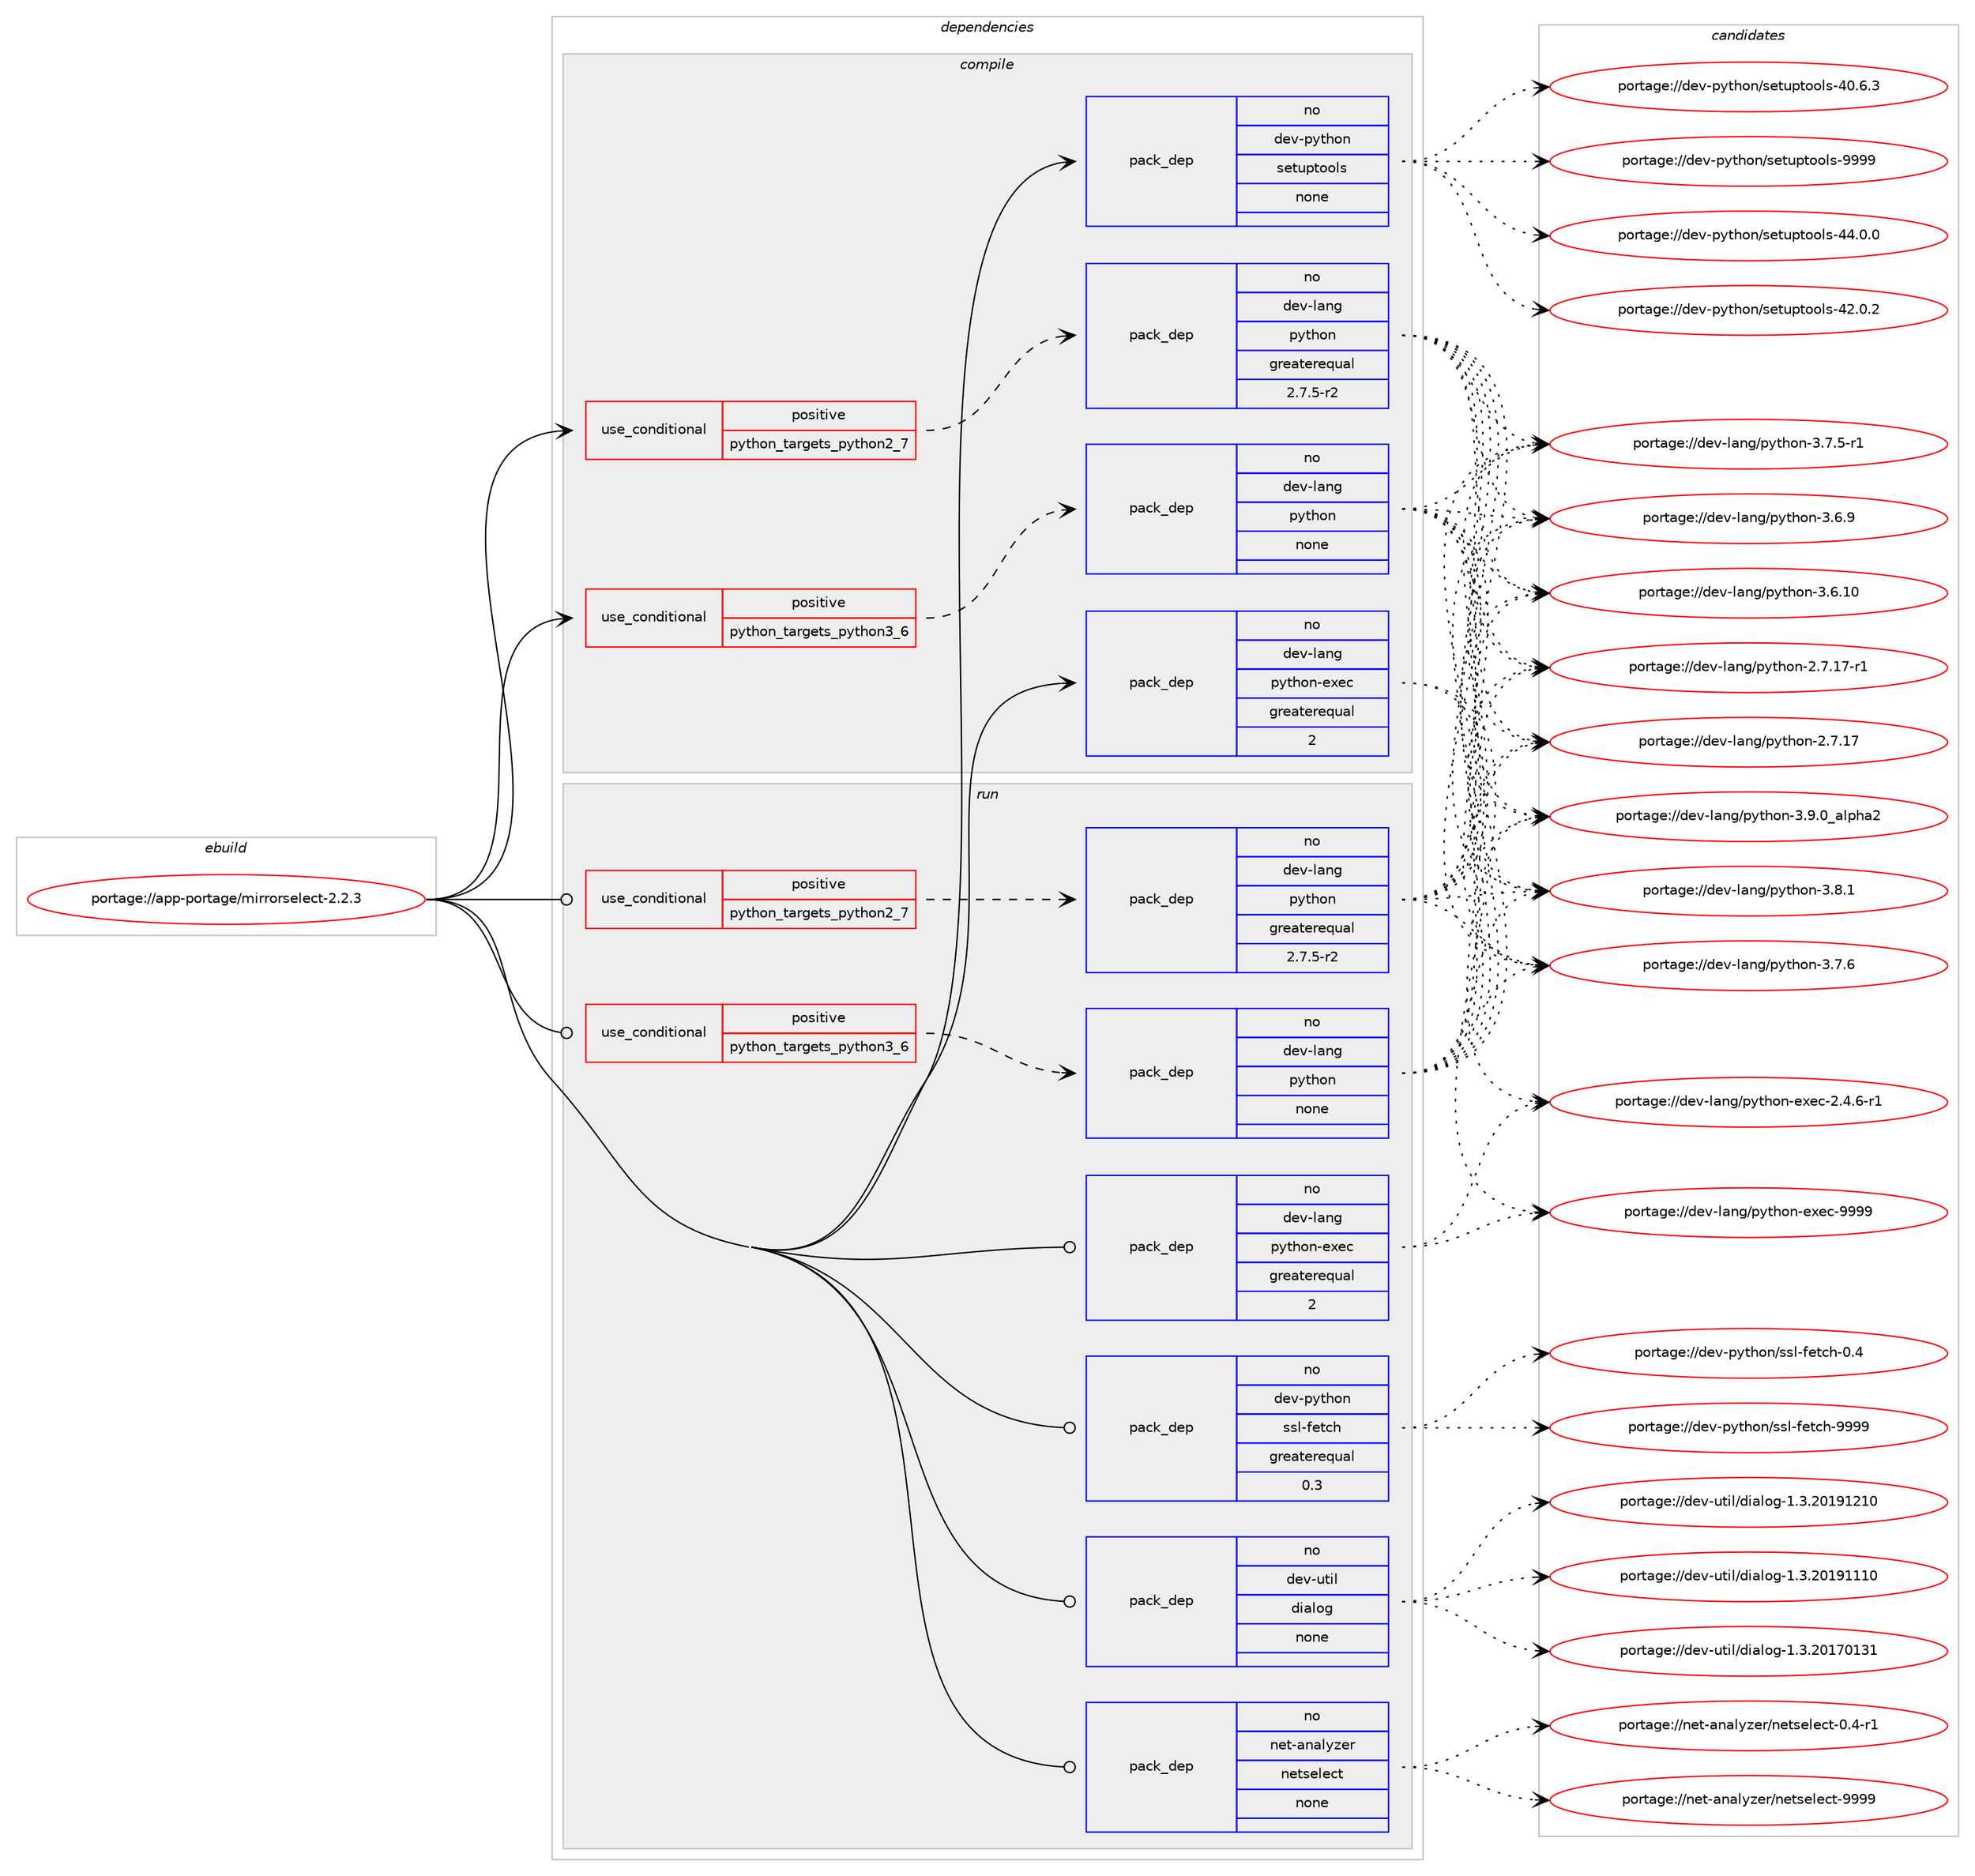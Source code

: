 digraph prolog {

# *************
# Graph options
# *************

newrank=true;
concentrate=true;
compound=true;
graph [rankdir=LR,fontname=Helvetica,fontsize=10,ranksep=1.5];#, ranksep=2.5, nodesep=0.2];
edge  [arrowhead=vee];
node  [fontname=Helvetica,fontsize=10];

# **********
# The ebuild
# **********

subgraph cluster_leftcol {
color=gray;
label=<<i>ebuild</i>>;
id [label="portage://app-portage/mirrorselect-2.2.3", color=red, width=4, href="../app-portage/mirrorselect-2.2.3.svg"];
}

# ****************
# The dependencies
# ****************

subgraph cluster_midcol {
color=gray;
label=<<i>dependencies</i>>;
subgraph cluster_compile {
fillcolor="#eeeeee";
style=filled;
label=<<i>compile</i>>;
subgraph cond141113 {
dependency601329 [label=<<TABLE BORDER="0" CELLBORDER="1" CELLSPACING="0" CELLPADDING="4"><TR><TD ROWSPAN="3" CELLPADDING="10">use_conditional</TD></TR><TR><TD>positive</TD></TR><TR><TD>python_targets_python2_7</TD></TR></TABLE>>, shape=none, color=red];
subgraph pack452183 {
dependency601330 [label=<<TABLE BORDER="0" CELLBORDER="1" CELLSPACING="0" CELLPADDING="4" WIDTH="220"><TR><TD ROWSPAN="6" CELLPADDING="30">pack_dep</TD></TR><TR><TD WIDTH="110">no</TD></TR><TR><TD>dev-lang</TD></TR><TR><TD>python</TD></TR><TR><TD>greaterequal</TD></TR><TR><TD>2.7.5-r2</TD></TR></TABLE>>, shape=none, color=blue];
}
dependency601329:e -> dependency601330:w [weight=20,style="dashed",arrowhead="vee"];
}
id:e -> dependency601329:w [weight=20,style="solid",arrowhead="vee"];
subgraph cond141114 {
dependency601331 [label=<<TABLE BORDER="0" CELLBORDER="1" CELLSPACING="0" CELLPADDING="4"><TR><TD ROWSPAN="3" CELLPADDING="10">use_conditional</TD></TR><TR><TD>positive</TD></TR><TR><TD>python_targets_python3_6</TD></TR></TABLE>>, shape=none, color=red];
subgraph pack452184 {
dependency601332 [label=<<TABLE BORDER="0" CELLBORDER="1" CELLSPACING="0" CELLPADDING="4" WIDTH="220"><TR><TD ROWSPAN="6" CELLPADDING="30">pack_dep</TD></TR><TR><TD WIDTH="110">no</TD></TR><TR><TD>dev-lang</TD></TR><TR><TD>python</TD></TR><TR><TD>none</TD></TR><TR><TD></TD></TR></TABLE>>, shape=none, color=blue];
}
dependency601331:e -> dependency601332:w [weight=20,style="dashed",arrowhead="vee"];
}
id:e -> dependency601331:w [weight=20,style="solid",arrowhead="vee"];
subgraph pack452185 {
dependency601333 [label=<<TABLE BORDER="0" CELLBORDER="1" CELLSPACING="0" CELLPADDING="4" WIDTH="220"><TR><TD ROWSPAN="6" CELLPADDING="30">pack_dep</TD></TR><TR><TD WIDTH="110">no</TD></TR><TR><TD>dev-lang</TD></TR><TR><TD>python-exec</TD></TR><TR><TD>greaterequal</TD></TR><TR><TD>2</TD></TR></TABLE>>, shape=none, color=blue];
}
id:e -> dependency601333:w [weight=20,style="solid",arrowhead="vee"];
subgraph pack452186 {
dependency601334 [label=<<TABLE BORDER="0" CELLBORDER="1" CELLSPACING="0" CELLPADDING="4" WIDTH="220"><TR><TD ROWSPAN="6" CELLPADDING="30">pack_dep</TD></TR><TR><TD WIDTH="110">no</TD></TR><TR><TD>dev-python</TD></TR><TR><TD>setuptools</TD></TR><TR><TD>none</TD></TR><TR><TD></TD></TR></TABLE>>, shape=none, color=blue];
}
id:e -> dependency601334:w [weight=20,style="solid",arrowhead="vee"];
}
subgraph cluster_compileandrun {
fillcolor="#eeeeee";
style=filled;
label=<<i>compile and run</i>>;
}
subgraph cluster_run {
fillcolor="#eeeeee";
style=filled;
label=<<i>run</i>>;
subgraph cond141115 {
dependency601335 [label=<<TABLE BORDER="0" CELLBORDER="1" CELLSPACING="0" CELLPADDING="4"><TR><TD ROWSPAN="3" CELLPADDING="10">use_conditional</TD></TR><TR><TD>positive</TD></TR><TR><TD>python_targets_python2_7</TD></TR></TABLE>>, shape=none, color=red];
subgraph pack452187 {
dependency601336 [label=<<TABLE BORDER="0" CELLBORDER="1" CELLSPACING="0" CELLPADDING="4" WIDTH="220"><TR><TD ROWSPAN="6" CELLPADDING="30">pack_dep</TD></TR><TR><TD WIDTH="110">no</TD></TR><TR><TD>dev-lang</TD></TR><TR><TD>python</TD></TR><TR><TD>greaterequal</TD></TR><TR><TD>2.7.5-r2</TD></TR></TABLE>>, shape=none, color=blue];
}
dependency601335:e -> dependency601336:w [weight=20,style="dashed",arrowhead="vee"];
}
id:e -> dependency601335:w [weight=20,style="solid",arrowhead="odot"];
subgraph cond141116 {
dependency601337 [label=<<TABLE BORDER="0" CELLBORDER="1" CELLSPACING="0" CELLPADDING="4"><TR><TD ROWSPAN="3" CELLPADDING="10">use_conditional</TD></TR><TR><TD>positive</TD></TR><TR><TD>python_targets_python3_6</TD></TR></TABLE>>, shape=none, color=red];
subgraph pack452188 {
dependency601338 [label=<<TABLE BORDER="0" CELLBORDER="1" CELLSPACING="0" CELLPADDING="4" WIDTH="220"><TR><TD ROWSPAN="6" CELLPADDING="30">pack_dep</TD></TR><TR><TD WIDTH="110">no</TD></TR><TR><TD>dev-lang</TD></TR><TR><TD>python</TD></TR><TR><TD>none</TD></TR><TR><TD></TD></TR></TABLE>>, shape=none, color=blue];
}
dependency601337:e -> dependency601338:w [weight=20,style="dashed",arrowhead="vee"];
}
id:e -> dependency601337:w [weight=20,style="solid",arrowhead="odot"];
subgraph pack452189 {
dependency601339 [label=<<TABLE BORDER="0" CELLBORDER="1" CELLSPACING="0" CELLPADDING="4" WIDTH="220"><TR><TD ROWSPAN="6" CELLPADDING="30">pack_dep</TD></TR><TR><TD WIDTH="110">no</TD></TR><TR><TD>dev-lang</TD></TR><TR><TD>python-exec</TD></TR><TR><TD>greaterequal</TD></TR><TR><TD>2</TD></TR></TABLE>>, shape=none, color=blue];
}
id:e -> dependency601339:w [weight=20,style="solid",arrowhead="odot"];
subgraph pack452190 {
dependency601340 [label=<<TABLE BORDER="0" CELLBORDER="1" CELLSPACING="0" CELLPADDING="4" WIDTH="220"><TR><TD ROWSPAN="6" CELLPADDING="30">pack_dep</TD></TR><TR><TD WIDTH="110">no</TD></TR><TR><TD>dev-python</TD></TR><TR><TD>ssl-fetch</TD></TR><TR><TD>greaterequal</TD></TR><TR><TD>0.3</TD></TR></TABLE>>, shape=none, color=blue];
}
id:e -> dependency601340:w [weight=20,style="solid",arrowhead="odot"];
subgraph pack452191 {
dependency601341 [label=<<TABLE BORDER="0" CELLBORDER="1" CELLSPACING="0" CELLPADDING="4" WIDTH="220"><TR><TD ROWSPAN="6" CELLPADDING="30">pack_dep</TD></TR><TR><TD WIDTH="110">no</TD></TR><TR><TD>dev-util</TD></TR><TR><TD>dialog</TD></TR><TR><TD>none</TD></TR><TR><TD></TD></TR></TABLE>>, shape=none, color=blue];
}
id:e -> dependency601341:w [weight=20,style="solid",arrowhead="odot"];
subgraph pack452192 {
dependency601342 [label=<<TABLE BORDER="0" CELLBORDER="1" CELLSPACING="0" CELLPADDING="4" WIDTH="220"><TR><TD ROWSPAN="6" CELLPADDING="30">pack_dep</TD></TR><TR><TD WIDTH="110">no</TD></TR><TR><TD>net-analyzer</TD></TR><TR><TD>netselect</TD></TR><TR><TD>none</TD></TR><TR><TD></TD></TR></TABLE>>, shape=none, color=blue];
}
id:e -> dependency601342:w [weight=20,style="solid",arrowhead="odot"];
}
}

# **************
# The candidates
# **************

subgraph cluster_choices {
rank=same;
color=gray;
label=<<i>candidates</i>>;

subgraph choice452183 {
color=black;
nodesep=1;
choice10010111845108971101034711212111610411111045514657464895971081121049750 [label="portage://dev-lang/python-3.9.0_alpha2", color=red, width=4,href="../dev-lang/python-3.9.0_alpha2.svg"];
choice100101118451089711010347112121116104111110455146564649 [label="portage://dev-lang/python-3.8.1", color=red, width=4,href="../dev-lang/python-3.8.1.svg"];
choice100101118451089711010347112121116104111110455146554654 [label="portage://dev-lang/python-3.7.6", color=red, width=4,href="../dev-lang/python-3.7.6.svg"];
choice1001011184510897110103471121211161041111104551465546534511449 [label="portage://dev-lang/python-3.7.5-r1", color=red, width=4,href="../dev-lang/python-3.7.5-r1.svg"];
choice100101118451089711010347112121116104111110455146544657 [label="portage://dev-lang/python-3.6.9", color=red, width=4,href="../dev-lang/python-3.6.9.svg"];
choice10010111845108971101034711212111610411111045514654464948 [label="portage://dev-lang/python-3.6.10", color=red, width=4,href="../dev-lang/python-3.6.10.svg"];
choice100101118451089711010347112121116104111110455046554649554511449 [label="portage://dev-lang/python-2.7.17-r1", color=red, width=4,href="../dev-lang/python-2.7.17-r1.svg"];
choice10010111845108971101034711212111610411111045504655464955 [label="portage://dev-lang/python-2.7.17", color=red, width=4,href="../dev-lang/python-2.7.17.svg"];
dependency601330:e -> choice10010111845108971101034711212111610411111045514657464895971081121049750:w [style=dotted,weight="100"];
dependency601330:e -> choice100101118451089711010347112121116104111110455146564649:w [style=dotted,weight="100"];
dependency601330:e -> choice100101118451089711010347112121116104111110455146554654:w [style=dotted,weight="100"];
dependency601330:e -> choice1001011184510897110103471121211161041111104551465546534511449:w [style=dotted,weight="100"];
dependency601330:e -> choice100101118451089711010347112121116104111110455146544657:w [style=dotted,weight="100"];
dependency601330:e -> choice10010111845108971101034711212111610411111045514654464948:w [style=dotted,weight="100"];
dependency601330:e -> choice100101118451089711010347112121116104111110455046554649554511449:w [style=dotted,weight="100"];
dependency601330:e -> choice10010111845108971101034711212111610411111045504655464955:w [style=dotted,weight="100"];
}
subgraph choice452184 {
color=black;
nodesep=1;
choice10010111845108971101034711212111610411111045514657464895971081121049750 [label="portage://dev-lang/python-3.9.0_alpha2", color=red, width=4,href="../dev-lang/python-3.9.0_alpha2.svg"];
choice100101118451089711010347112121116104111110455146564649 [label="portage://dev-lang/python-3.8.1", color=red, width=4,href="../dev-lang/python-3.8.1.svg"];
choice100101118451089711010347112121116104111110455146554654 [label="portage://dev-lang/python-3.7.6", color=red, width=4,href="../dev-lang/python-3.7.6.svg"];
choice1001011184510897110103471121211161041111104551465546534511449 [label="portage://dev-lang/python-3.7.5-r1", color=red, width=4,href="../dev-lang/python-3.7.5-r1.svg"];
choice100101118451089711010347112121116104111110455146544657 [label="portage://dev-lang/python-3.6.9", color=red, width=4,href="../dev-lang/python-3.6.9.svg"];
choice10010111845108971101034711212111610411111045514654464948 [label="portage://dev-lang/python-3.6.10", color=red, width=4,href="../dev-lang/python-3.6.10.svg"];
choice100101118451089711010347112121116104111110455046554649554511449 [label="portage://dev-lang/python-2.7.17-r1", color=red, width=4,href="../dev-lang/python-2.7.17-r1.svg"];
choice10010111845108971101034711212111610411111045504655464955 [label="portage://dev-lang/python-2.7.17", color=red, width=4,href="../dev-lang/python-2.7.17.svg"];
dependency601332:e -> choice10010111845108971101034711212111610411111045514657464895971081121049750:w [style=dotted,weight="100"];
dependency601332:e -> choice100101118451089711010347112121116104111110455146564649:w [style=dotted,weight="100"];
dependency601332:e -> choice100101118451089711010347112121116104111110455146554654:w [style=dotted,weight="100"];
dependency601332:e -> choice1001011184510897110103471121211161041111104551465546534511449:w [style=dotted,weight="100"];
dependency601332:e -> choice100101118451089711010347112121116104111110455146544657:w [style=dotted,weight="100"];
dependency601332:e -> choice10010111845108971101034711212111610411111045514654464948:w [style=dotted,weight="100"];
dependency601332:e -> choice100101118451089711010347112121116104111110455046554649554511449:w [style=dotted,weight="100"];
dependency601332:e -> choice10010111845108971101034711212111610411111045504655464955:w [style=dotted,weight="100"];
}
subgraph choice452185 {
color=black;
nodesep=1;
choice10010111845108971101034711212111610411111045101120101994557575757 [label="portage://dev-lang/python-exec-9999", color=red, width=4,href="../dev-lang/python-exec-9999.svg"];
choice10010111845108971101034711212111610411111045101120101994550465246544511449 [label="portage://dev-lang/python-exec-2.4.6-r1", color=red, width=4,href="../dev-lang/python-exec-2.4.6-r1.svg"];
dependency601333:e -> choice10010111845108971101034711212111610411111045101120101994557575757:w [style=dotted,weight="100"];
dependency601333:e -> choice10010111845108971101034711212111610411111045101120101994550465246544511449:w [style=dotted,weight="100"];
}
subgraph choice452186 {
color=black;
nodesep=1;
choice10010111845112121116104111110471151011161171121161111111081154557575757 [label="portage://dev-python/setuptools-9999", color=red, width=4,href="../dev-python/setuptools-9999.svg"];
choice100101118451121211161041111104711510111611711211611111110811545525246484648 [label="portage://dev-python/setuptools-44.0.0", color=red, width=4,href="../dev-python/setuptools-44.0.0.svg"];
choice100101118451121211161041111104711510111611711211611111110811545525046484650 [label="portage://dev-python/setuptools-42.0.2", color=red, width=4,href="../dev-python/setuptools-42.0.2.svg"];
choice100101118451121211161041111104711510111611711211611111110811545524846544651 [label="portage://dev-python/setuptools-40.6.3", color=red, width=4,href="../dev-python/setuptools-40.6.3.svg"];
dependency601334:e -> choice10010111845112121116104111110471151011161171121161111111081154557575757:w [style=dotted,weight="100"];
dependency601334:e -> choice100101118451121211161041111104711510111611711211611111110811545525246484648:w [style=dotted,weight="100"];
dependency601334:e -> choice100101118451121211161041111104711510111611711211611111110811545525046484650:w [style=dotted,weight="100"];
dependency601334:e -> choice100101118451121211161041111104711510111611711211611111110811545524846544651:w [style=dotted,weight="100"];
}
subgraph choice452187 {
color=black;
nodesep=1;
choice10010111845108971101034711212111610411111045514657464895971081121049750 [label="portage://dev-lang/python-3.9.0_alpha2", color=red, width=4,href="../dev-lang/python-3.9.0_alpha2.svg"];
choice100101118451089711010347112121116104111110455146564649 [label="portage://dev-lang/python-3.8.1", color=red, width=4,href="../dev-lang/python-3.8.1.svg"];
choice100101118451089711010347112121116104111110455146554654 [label="portage://dev-lang/python-3.7.6", color=red, width=4,href="../dev-lang/python-3.7.6.svg"];
choice1001011184510897110103471121211161041111104551465546534511449 [label="portage://dev-lang/python-3.7.5-r1", color=red, width=4,href="../dev-lang/python-3.7.5-r1.svg"];
choice100101118451089711010347112121116104111110455146544657 [label="portage://dev-lang/python-3.6.9", color=red, width=4,href="../dev-lang/python-3.6.9.svg"];
choice10010111845108971101034711212111610411111045514654464948 [label="portage://dev-lang/python-3.6.10", color=red, width=4,href="../dev-lang/python-3.6.10.svg"];
choice100101118451089711010347112121116104111110455046554649554511449 [label="portage://dev-lang/python-2.7.17-r1", color=red, width=4,href="../dev-lang/python-2.7.17-r1.svg"];
choice10010111845108971101034711212111610411111045504655464955 [label="portage://dev-lang/python-2.7.17", color=red, width=4,href="../dev-lang/python-2.7.17.svg"];
dependency601336:e -> choice10010111845108971101034711212111610411111045514657464895971081121049750:w [style=dotted,weight="100"];
dependency601336:e -> choice100101118451089711010347112121116104111110455146564649:w [style=dotted,weight="100"];
dependency601336:e -> choice100101118451089711010347112121116104111110455146554654:w [style=dotted,weight="100"];
dependency601336:e -> choice1001011184510897110103471121211161041111104551465546534511449:w [style=dotted,weight="100"];
dependency601336:e -> choice100101118451089711010347112121116104111110455146544657:w [style=dotted,weight="100"];
dependency601336:e -> choice10010111845108971101034711212111610411111045514654464948:w [style=dotted,weight="100"];
dependency601336:e -> choice100101118451089711010347112121116104111110455046554649554511449:w [style=dotted,weight="100"];
dependency601336:e -> choice10010111845108971101034711212111610411111045504655464955:w [style=dotted,weight="100"];
}
subgraph choice452188 {
color=black;
nodesep=1;
choice10010111845108971101034711212111610411111045514657464895971081121049750 [label="portage://dev-lang/python-3.9.0_alpha2", color=red, width=4,href="../dev-lang/python-3.9.0_alpha2.svg"];
choice100101118451089711010347112121116104111110455146564649 [label="portage://dev-lang/python-3.8.1", color=red, width=4,href="../dev-lang/python-3.8.1.svg"];
choice100101118451089711010347112121116104111110455146554654 [label="portage://dev-lang/python-3.7.6", color=red, width=4,href="../dev-lang/python-3.7.6.svg"];
choice1001011184510897110103471121211161041111104551465546534511449 [label="portage://dev-lang/python-3.7.5-r1", color=red, width=4,href="../dev-lang/python-3.7.5-r1.svg"];
choice100101118451089711010347112121116104111110455146544657 [label="portage://dev-lang/python-3.6.9", color=red, width=4,href="../dev-lang/python-3.6.9.svg"];
choice10010111845108971101034711212111610411111045514654464948 [label="portage://dev-lang/python-3.6.10", color=red, width=4,href="../dev-lang/python-3.6.10.svg"];
choice100101118451089711010347112121116104111110455046554649554511449 [label="portage://dev-lang/python-2.7.17-r1", color=red, width=4,href="../dev-lang/python-2.7.17-r1.svg"];
choice10010111845108971101034711212111610411111045504655464955 [label="portage://dev-lang/python-2.7.17", color=red, width=4,href="../dev-lang/python-2.7.17.svg"];
dependency601338:e -> choice10010111845108971101034711212111610411111045514657464895971081121049750:w [style=dotted,weight="100"];
dependency601338:e -> choice100101118451089711010347112121116104111110455146564649:w [style=dotted,weight="100"];
dependency601338:e -> choice100101118451089711010347112121116104111110455146554654:w [style=dotted,weight="100"];
dependency601338:e -> choice1001011184510897110103471121211161041111104551465546534511449:w [style=dotted,weight="100"];
dependency601338:e -> choice100101118451089711010347112121116104111110455146544657:w [style=dotted,weight="100"];
dependency601338:e -> choice10010111845108971101034711212111610411111045514654464948:w [style=dotted,weight="100"];
dependency601338:e -> choice100101118451089711010347112121116104111110455046554649554511449:w [style=dotted,weight="100"];
dependency601338:e -> choice10010111845108971101034711212111610411111045504655464955:w [style=dotted,weight="100"];
}
subgraph choice452189 {
color=black;
nodesep=1;
choice10010111845108971101034711212111610411111045101120101994557575757 [label="portage://dev-lang/python-exec-9999", color=red, width=4,href="../dev-lang/python-exec-9999.svg"];
choice10010111845108971101034711212111610411111045101120101994550465246544511449 [label="portage://dev-lang/python-exec-2.4.6-r1", color=red, width=4,href="../dev-lang/python-exec-2.4.6-r1.svg"];
dependency601339:e -> choice10010111845108971101034711212111610411111045101120101994557575757:w [style=dotted,weight="100"];
dependency601339:e -> choice10010111845108971101034711212111610411111045101120101994550465246544511449:w [style=dotted,weight="100"];
}
subgraph choice452190 {
color=black;
nodesep=1;
choice100101118451121211161041111104711511510845102101116991044557575757 [label="portage://dev-python/ssl-fetch-9999", color=red, width=4,href="../dev-python/ssl-fetch-9999.svg"];
choice1001011184511212111610411111047115115108451021011169910445484652 [label="portage://dev-python/ssl-fetch-0.4", color=red, width=4,href="../dev-python/ssl-fetch-0.4.svg"];
dependency601340:e -> choice100101118451121211161041111104711511510845102101116991044557575757:w [style=dotted,weight="100"];
dependency601340:e -> choice1001011184511212111610411111047115115108451021011169910445484652:w [style=dotted,weight="100"];
}
subgraph choice452191 {
color=black;
nodesep=1;
choice10010111845117116105108471001059710811110345494651465048495749504948 [label="portage://dev-util/dialog-1.3.20191210", color=red, width=4,href="../dev-util/dialog-1.3.20191210.svg"];
choice10010111845117116105108471001059710811110345494651465048495749494948 [label="portage://dev-util/dialog-1.3.20191110", color=red, width=4,href="../dev-util/dialog-1.3.20191110.svg"];
choice10010111845117116105108471001059710811110345494651465048495548495149 [label="portage://dev-util/dialog-1.3.20170131", color=red, width=4,href="../dev-util/dialog-1.3.20170131.svg"];
dependency601341:e -> choice10010111845117116105108471001059710811110345494651465048495749504948:w [style=dotted,weight="100"];
dependency601341:e -> choice10010111845117116105108471001059710811110345494651465048495749494948:w [style=dotted,weight="100"];
dependency601341:e -> choice10010111845117116105108471001059710811110345494651465048495548495149:w [style=dotted,weight="100"];
}
subgraph choice452192 {
color=black;
nodesep=1;
choice11010111645971109710812112210111447110101116115101108101991164557575757 [label="portage://net-analyzer/netselect-9999", color=red, width=4,href="../net-analyzer/netselect-9999.svg"];
choice1101011164597110971081211221011144711010111611510110810199116454846524511449 [label="portage://net-analyzer/netselect-0.4-r1", color=red, width=4,href="../net-analyzer/netselect-0.4-r1.svg"];
dependency601342:e -> choice11010111645971109710812112210111447110101116115101108101991164557575757:w [style=dotted,weight="100"];
dependency601342:e -> choice1101011164597110971081211221011144711010111611510110810199116454846524511449:w [style=dotted,weight="100"];
}
}

}
